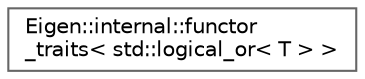digraph "类继承关系图"
{
 // LATEX_PDF_SIZE
  bgcolor="transparent";
  edge [fontname=Helvetica,fontsize=10,labelfontname=Helvetica,labelfontsize=10];
  node [fontname=Helvetica,fontsize=10,shape=box,height=0.2,width=0.4];
  rankdir="LR";
  Node0 [id="Node000000",label="Eigen::internal::functor\l_traits\< std::logical_or\< T \> \>",height=0.2,width=0.4,color="grey40", fillcolor="white", style="filled",URL="$struct_eigen_1_1internal_1_1functor__traits_3_01std_1_1logical__or_3_01_t_01_4_01_4.html",tooltip=" "];
}
